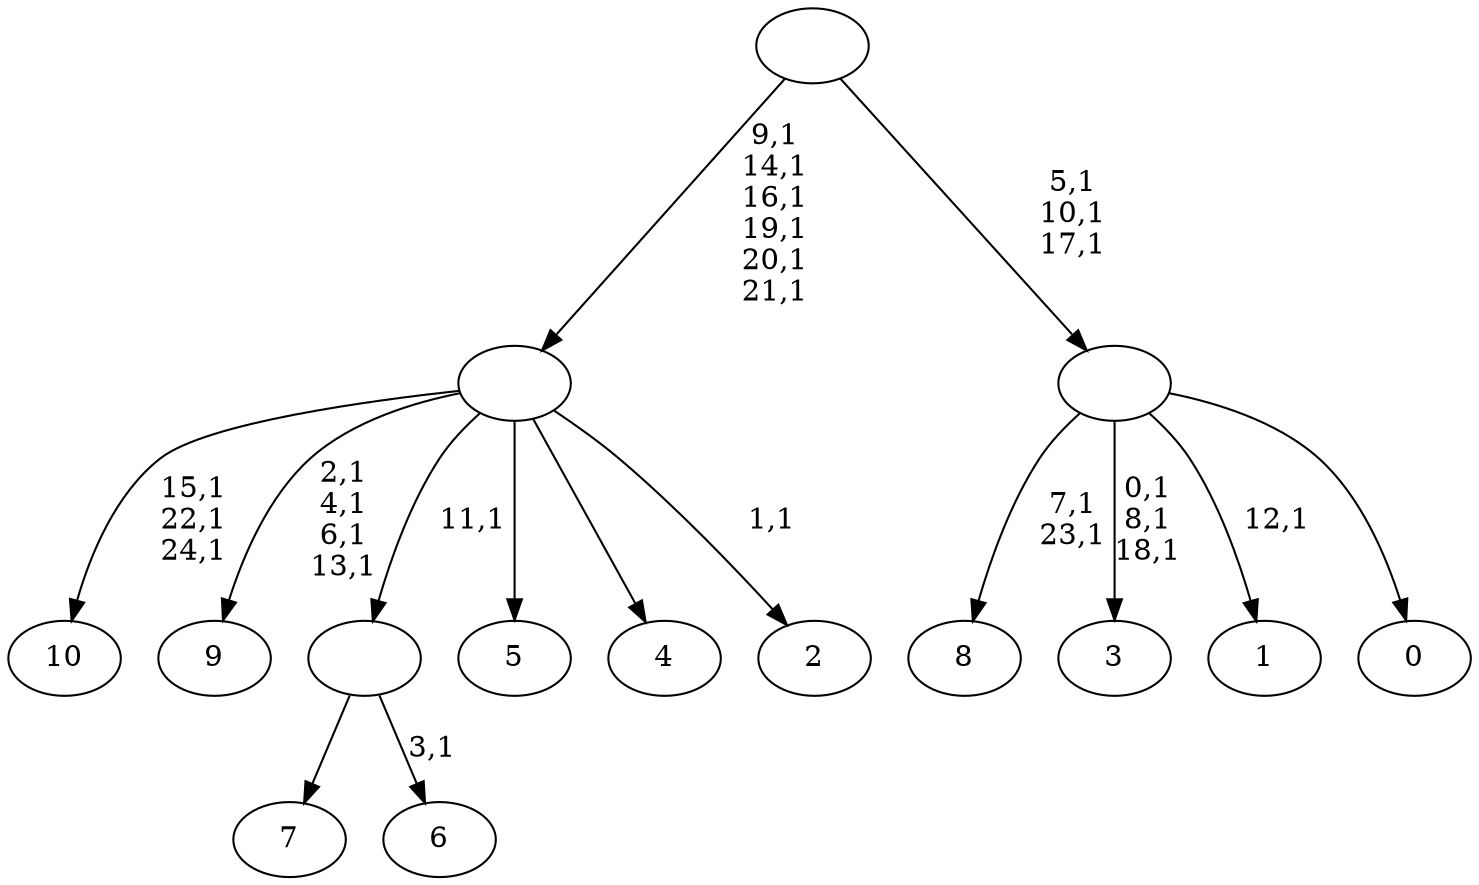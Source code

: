 digraph T {
	36 [label="10"]
	32 [label="9"]
	27 [label="8"]
	24 [label="7"]
	23 [label="6"]
	21 [label=""]
	20 [label="5"]
	19 [label="4"]
	18 [label="3"]
	14 [label="2"]
	12 [label=""]
	6 [label="1"]
	4 [label="0"]
	3 [label=""]
	0 [label=""]
	21 -> 23 [label="3,1"]
	21 -> 24 [label=""]
	12 -> 14 [label="1,1"]
	12 -> 32 [label="2,1\n4,1\n6,1\n13,1"]
	12 -> 36 [label="15,1\n22,1\n24,1"]
	12 -> 21 [label="11,1"]
	12 -> 20 [label=""]
	12 -> 19 [label=""]
	3 -> 6 [label="12,1"]
	3 -> 18 [label="0,1\n8,1\n18,1"]
	3 -> 27 [label="7,1\n23,1"]
	3 -> 4 [label=""]
	0 -> 3 [label="5,1\n10,1\n17,1"]
	0 -> 12 [label="9,1\n14,1\n16,1\n19,1\n20,1\n21,1"]
}

